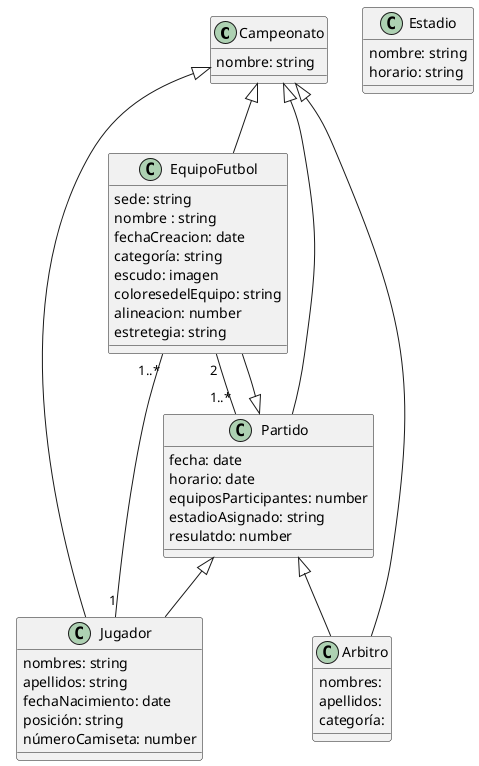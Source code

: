 @startuml sistema de gestion campeonato de fútbol

class Campeonato {
nombre: string 
}

class EquipoFutbol {
sede: string
nombre : string
fechaCreacion: date
categoría: string
escudo: imagen
coloresedelEquipo: string
alineacion: number
estretegia: string
}
class Estadio {
nombre: string
horario: string

}

 class Jugador {
nombres: string
apellidos: string
fechaNacimiento: date
posición: string
númeroCamiseta: number 
}

class  Arbitro {
nombres:
apellidos:
categoría:

}

class Partido  {
fecha: date 
horario: date
equiposParticipantes: number
estadioAsignado: string
resulatdo: number

}

Campeonato <|-- EquipoFutbol
Campeonato <|-- Jugador
Campeonato <|-- Arbitro
Campeonato <|-- Partido

Partido <|-- EquipoFutbol
Partido <|-- Arbitro
Partido <|-- Jugador

Jugador "1" -- "1..*" EquipoFutbol
EquipoFutbol "2" -- "1..*" Partido



@enduml